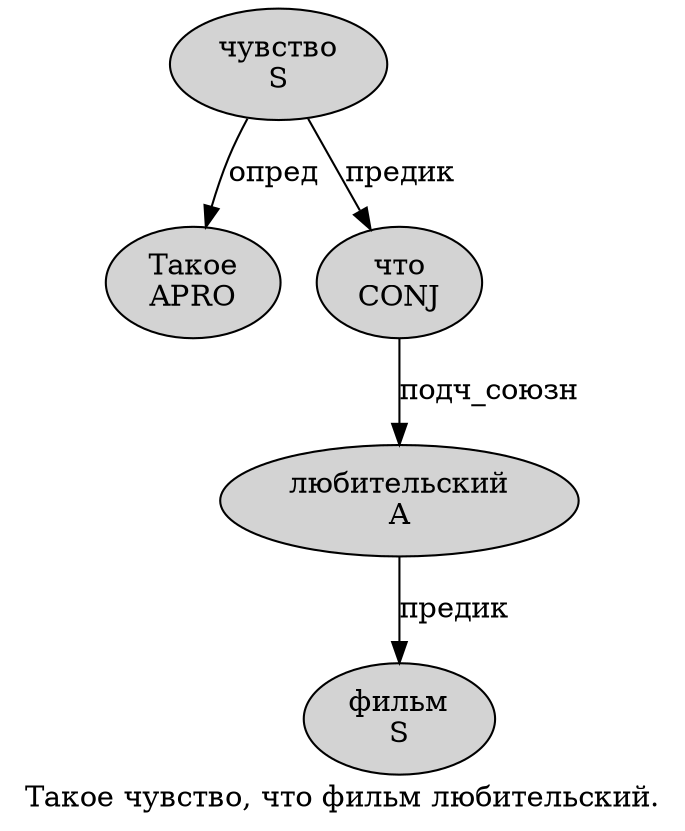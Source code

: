 digraph SENTENCE_2425 {
	graph [label="Такое чувство, что фильм любительский."]
	node [style=filled]
		0 [label="Такое
APRO" color="" fillcolor=lightgray penwidth=1 shape=ellipse]
		1 [label="чувство
S" color="" fillcolor=lightgray penwidth=1 shape=ellipse]
		3 [label="что
CONJ" color="" fillcolor=lightgray penwidth=1 shape=ellipse]
		4 [label="фильм
S" color="" fillcolor=lightgray penwidth=1 shape=ellipse]
		5 [label="любительский
A" color="" fillcolor=lightgray penwidth=1 shape=ellipse]
			5 -> 4 [label="предик"]
			1 -> 0 [label="опред"]
			1 -> 3 [label="предик"]
			3 -> 5 [label="подч_союзн"]
}